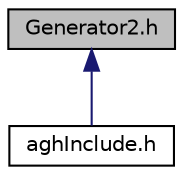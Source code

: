 digraph "Generator2.h"
{
  edge [fontname="Helvetica",fontsize="10",labelfontname="Helvetica",labelfontsize="10"];
  node [fontname="Helvetica",fontsize="10",shape=record];
  Node1 [label="Generator2.h",height=0.2,width=0.4,color="black", fillcolor="grey75", style="filled" fontcolor="black"];
  Node1 -> Node2 [dir="back",color="midnightblue",fontsize="10",style="solid",fontname="Helvetica"];
  Node2 [label="aghInclude.h",height=0.2,width=0.4,color="black", fillcolor="white", style="filled",URL="$aghInclude_8h.html",tooltip="Plik gdzie dołączamy pliki (inkludujemy) "];
}
